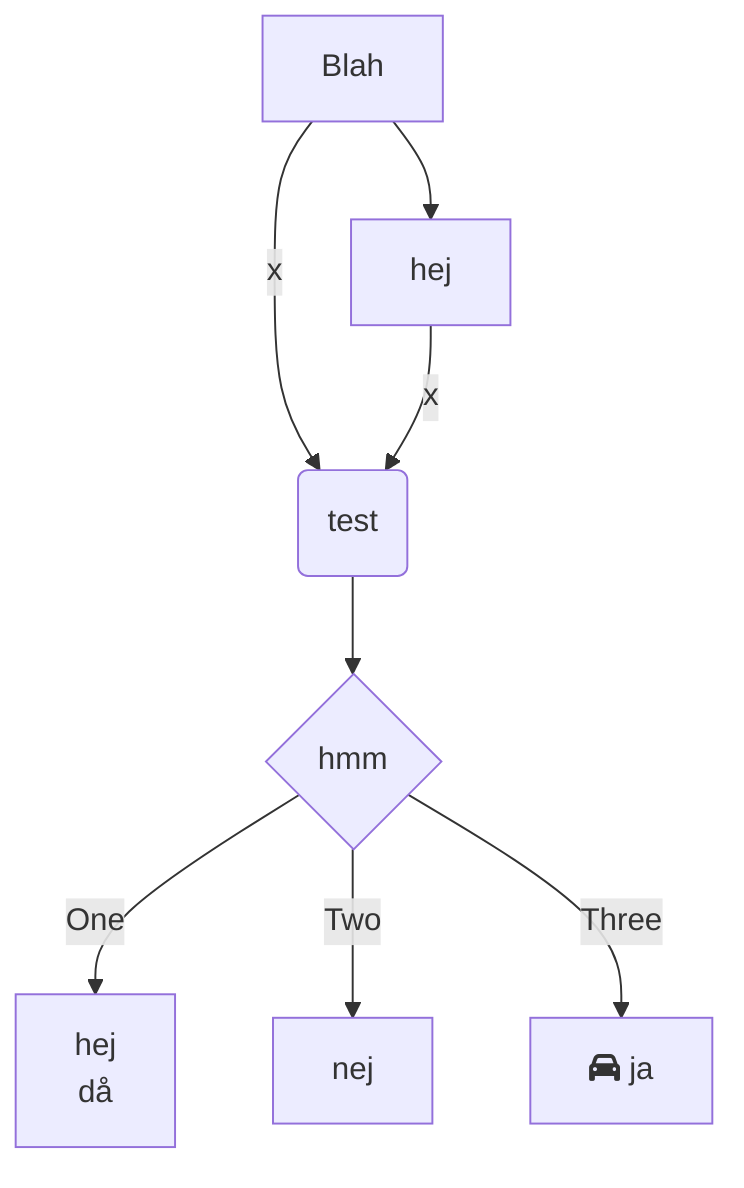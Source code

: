 graph TD
    A[Blah] -->|x| B(test)
    A[Blah] --> hej
    hej --> |x| B(test)
    B --> C{hmm}
    C -->|One| D["hej <br> då"]
    C -->|Two| E[nej]
    C -->|Three| F[fa:fa-car ja]